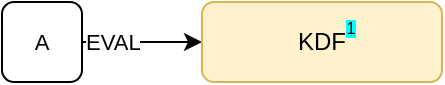 <mxfile version="12.8.5" type="device"><diagram id="xJSIGuNxlJO1YPHD9Vcm" name="Page-1"><mxGraphModel dx="870" dy="578" grid="1" gridSize="10" guides="1" tooltips="1" connect="1" arrows="1" fold="1" page="1" pageScale="1" pageWidth="1654" pageHeight="1169" math="0" shadow="0"><root><mxCell id="0"/><mxCell id="1" parent="0"/><mxCell id="zPIuAUTArbj21rFynpwa-102" value="&lt;font color=&quot;#000000&quot;&gt;A&lt;/font&gt;" style="rounded=1;whiteSpace=wrap;html=1;labelBackgroundColor=none;fontSize=11;fontColor=#3333FF;" parent="1" vertex="1"><mxGeometry x="60" y="160" width="40" height="40" as="geometry"/></mxCell><mxCell id="zPIuAUTArbj21rFynpwa-110" value="&lt;font color=&quot;#000000&quot;&gt;EVAL&lt;/font&gt;" style="edgeStyle=orthogonalEdgeStyle;rounded=1;orthogonalLoop=1;jettySize=auto;html=1;entryX=0;entryY=0.5;entryDx=0;entryDy=0;strokeColor=#000000;fontSize=11;fontColor=#3333FF;align=left;exitX=1;exitY=0.5;exitDx=0;exitDy=0;" parent="1" source="zPIuAUTArbj21rFynpwa-102" target="zPIuAUTArbj21rFynpwa-103" edge="1"><mxGeometry x="-1" relative="1" as="geometry"><mxPoint x="100" y="179" as="sourcePoint"/><mxPoint as="offset"/></mxGeometry></mxCell><mxCell id="zPIuAUTArbj21rFynpwa-103" value="KDF" style="rounded=1;whiteSpace=wrap;html=1;fillColor=#fff2cc;strokeColor=#d6b656;" parent="1" vertex="1"><mxGeometry x="160" y="160" width="120" height="40" as="geometry"/></mxCell><mxCell id="vCYKrViYTbe_JkMEA-nA-15" value="&lt;font style=&quot;background-color: rgb(0 , 255 , 255) ; font-size: 8px&quot;&gt;1&lt;/font&gt;" style="text;html=1;align=center;verticalAlign=middle;resizable=0;points=[];;autosize=1;" parent="1" vertex="1"><mxGeometry x="224" y="162" width="20" height="20" as="geometry"/></mxCell></root></mxGraphModel></diagram></mxfile>